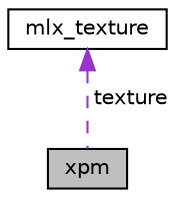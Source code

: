 digraph "xpm"
{
 // LATEX_PDF_SIZE
  edge [fontname="Helvetica",fontsize="10",labelfontname="Helvetica",labelfontsize="10"];
  node [fontname="Helvetica",fontsize="10",shape=record];
  Node1 [label="xpm",height=0.2,width=0.4,color="black", fillcolor="grey75", style="filled", fontcolor="black",tooltip=" "];
  Node2 -> Node1 [dir="back",color="darkorchid3",fontsize="10",style="dashed",label=" texture" ,fontname="Helvetica"];
  Node2 [label="mlx_texture",height=0.2,width=0.4,color="black", fillcolor="white", style="filled",URL="$structmlx__texture.html",tooltip=" "];
}
